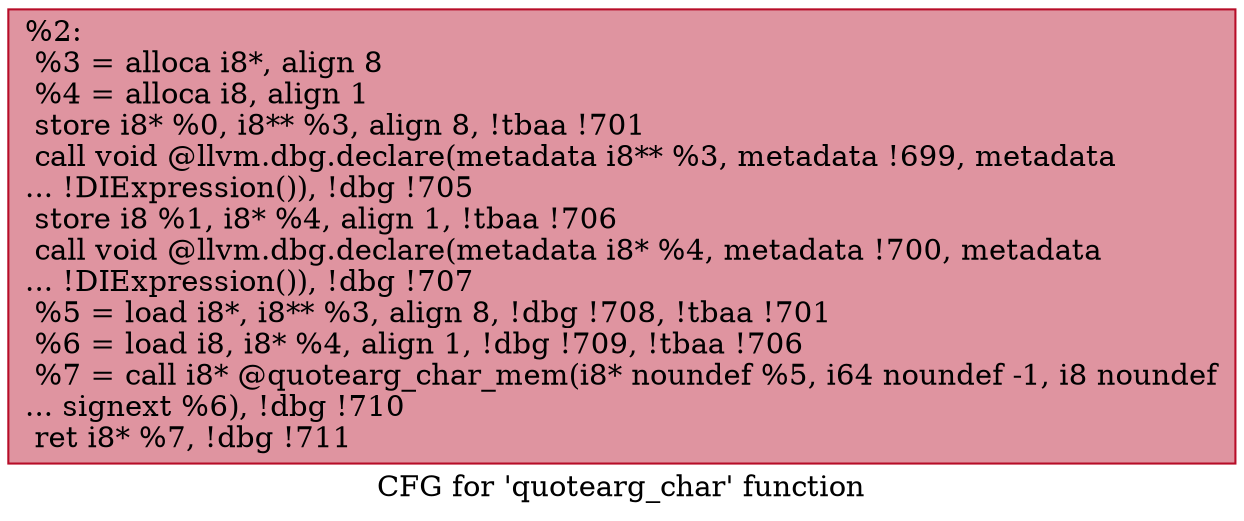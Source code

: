 digraph "CFG for 'quotearg_char' function" {
	label="CFG for 'quotearg_char' function";

	Node0x1958f90 [shape=record,color="#b70d28ff", style=filled, fillcolor="#b70d2870",label="{%2:\l  %3 = alloca i8*, align 8\l  %4 = alloca i8, align 1\l  store i8* %0, i8** %3, align 8, !tbaa !701\l  call void @llvm.dbg.declare(metadata i8** %3, metadata !699, metadata\l... !DIExpression()), !dbg !705\l  store i8 %1, i8* %4, align 1, !tbaa !706\l  call void @llvm.dbg.declare(metadata i8* %4, metadata !700, metadata\l... !DIExpression()), !dbg !707\l  %5 = load i8*, i8** %3, align 8, !dbg !708, !tbaa !701\l  %6 = load i8, i8* %4, align 1, !dbg !709, !tbaa !706\l  %7 = call i8* @quotearg_char_mem(i8* noundef %5, i64 noundef -1, i8 noundef\l... signext %6), !dbg !710\l  ret i8* %7, !dbg !711\l}"];
}
